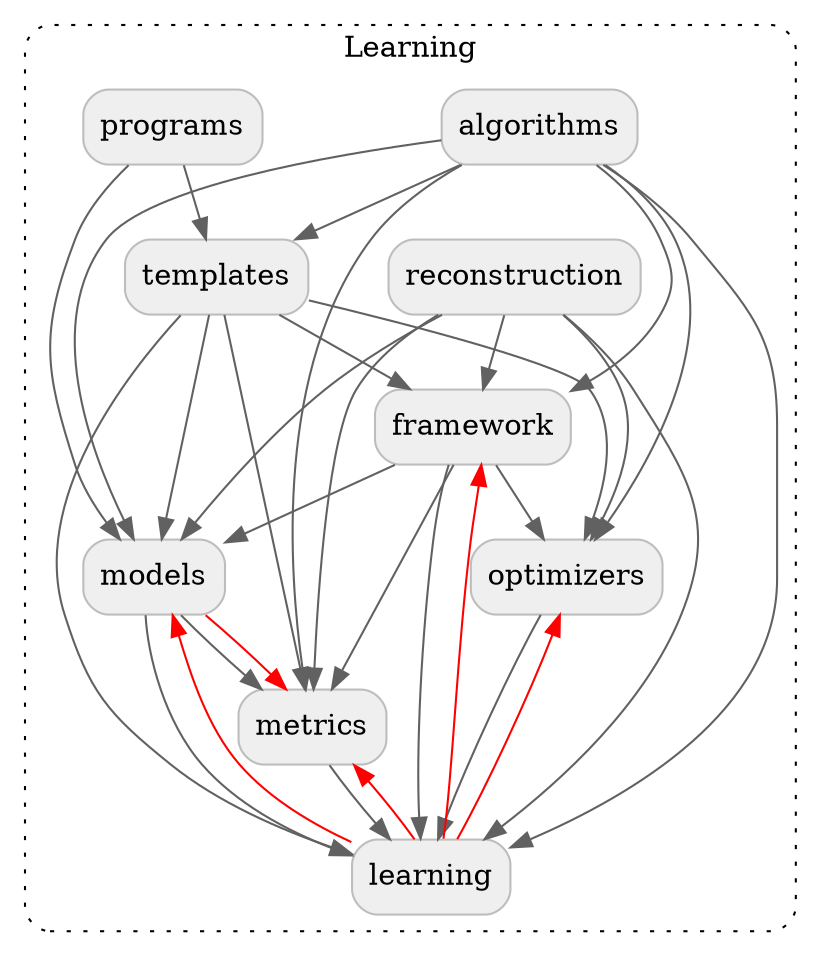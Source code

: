 digraph {
  graph [style="dotted,rounded"]
  node [shape="box", style="rounded,filled", fillcolor="#efefef", color="#bdbdbd"]
  edge [color="#616161"]

  subgraph cluster_learning {
    graph [label="Learning", href="https://github.com/tensorflow/federated/blob/main/tensorflow_federated/python/learning" target="_parent"]
    reconstruction [label="reconstruction", href="https://github.com/tensorflow/federated/blob/main/tensorflow_federated/python/learning/reconstruction" target="_parent"]
    algorithms [label="algorithms", href="https://github.com/tensorflow/federated/blob/main/tensorflow_federated/python/learning/algorithms" target="_parent"]
    programs [label="programs", href="https://github.com/tensorflow/federated/blob/main/tensorflow_federated/python/learning/programs" target="_parent"]
    templates [label="templates", href="https://github.com/tensorflow/federated/blob/main/tensorflow_federated/python/learning/templates" target="_parent"]
    optimizers [label="optimizers", href="https://github.com/tensorflow/federated/blob/main/tensorflow_federated/python/learning/optimizers" target="_parent"]
    models [label="models", href="https://github.com/tensorflow/federated/blob/main/tensorflow_federated/python/learning/models" target="_parent"]
    metrics [label="metrics", href="https://github.com/tensorflow/federated/blob/main/tensorflow_federated/python/learning/metrics" target="_parent"]
    framework [label="framework", href="https://github.com/tensorflow/federated/blob/main/tensorflow_federated/python/learning/framework" target="_parent"]
    learning [href="https://github.com/tensorflow/federated/blob/main/tensorflow_federated/python/learning" target="_parent"]
  }

  programs -> templates
  programs -> models
  algorithms -> templates
  algorithms -> metrics
  algorithms -> models
  algorithms -> optimizers
  algorithms -> framework
  algorithms -> learning
  templates -> optimizers
  templates -> metrics
  templates -> models
  templates -> framework
  templates -> learning
  reconstruction -> optimizers
  reconstruction -> metrics
  reconstruction -> models
  reconstruction -> framework
  reconstruction -> learning
  models -> metrics
  models -> learning
  framework -> optimizers
  framework -> learning
  framework -> metrics
  framework -> models
  optimizers -> learning
  metrics -> learning

  // TODO(b/151441025): This visibility is temporary and can be removed once the
  // circular dependencies between `learning` and its subpackages are removed.
  framework -> learning [dir=back, color="#ff0000"]
  optimizers -> learning [dir=back, color="#ff0000"]
  metrics -> learning [dir=back, color="#ff0000"]
  models -> learning [dir=back, color="#ff0000"]
  metrics -> models [dir=back, color="#ff0000"]
}
